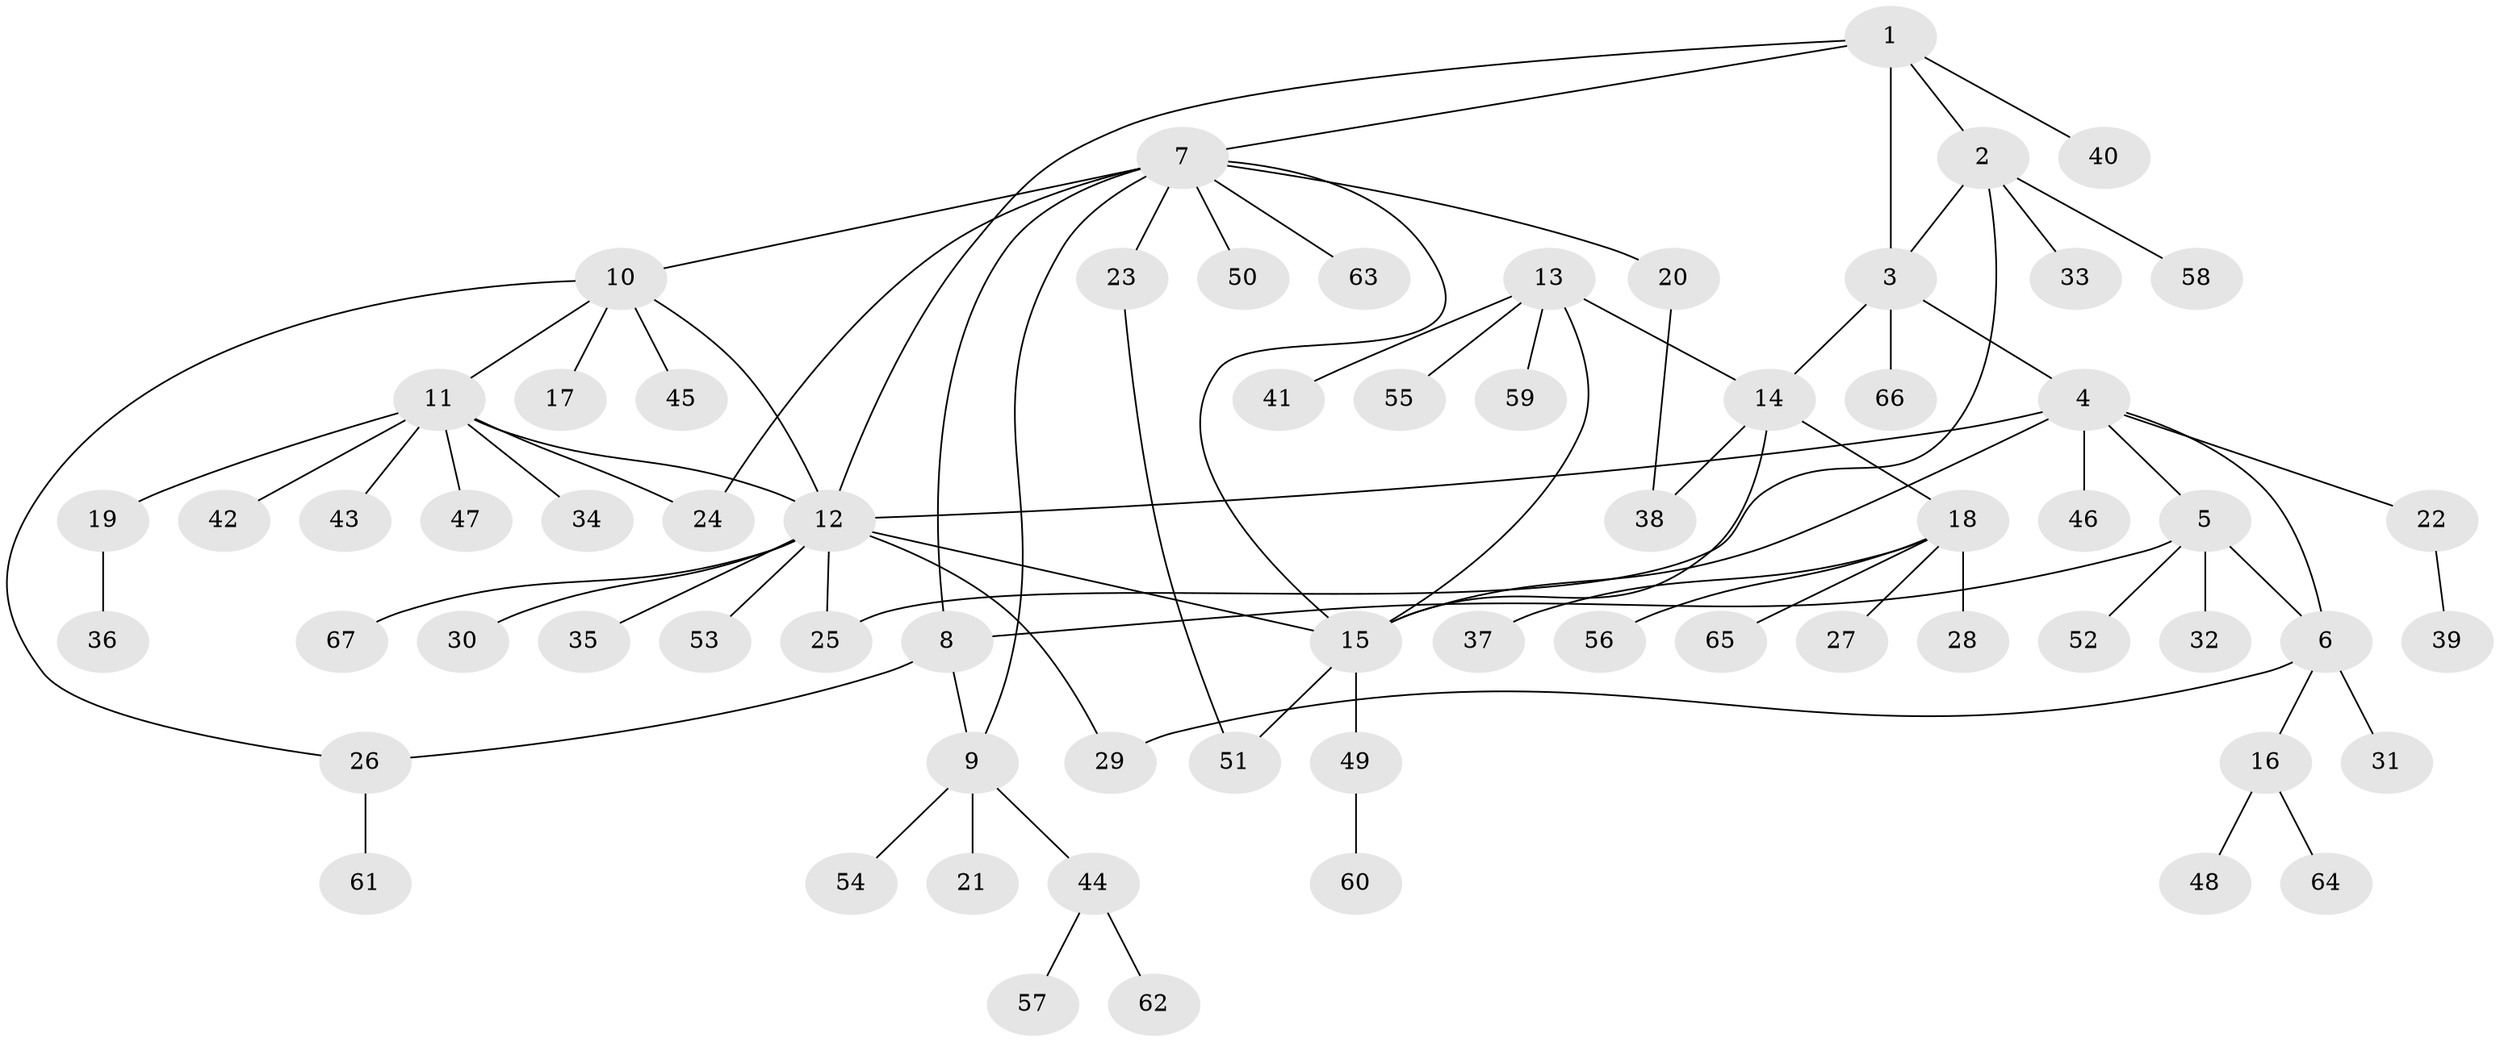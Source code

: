 // coarse degree distribution, {10: 0.025, 8: 0.05, 7: 0.05, 1: 0.725, 5: 0.025, 6: 0.05, 2: 0.075}
// Generated by graph-tools (version 1.1) at 2025/58/03/04/25 21:58:57]
// undirected, 67 vertices, 83 edges
graph export_dot {
graph [start="1"]
  node [color=gray90,style=filled];
  1;
  2;
  3;
  4;
  5;
  6;
  7;
  8;
  9;
  10;
  11;
  12;
  13;
  14;
  15;
  16;
  17;
  18;
  19;
  20;
  21;
  22;
  23;
  24;
  25;
  26;
  27;
  28;
  29;
  30;
  31;
  32;
  33;
  34;
  35;
  36;
  37;
  38;
  39;
  40;
  41;
  42;
  43;
  44;
  45;
  46;
  47;
  48;
  49;
  50;
  51;
  52;
  53;
  54;
  55;
  56;
  57;
  58;
  59;
  60;
  61;
  62;
  63;
  64;
  65;
  66;
  67;
  1 -- 2;
  1 -- 3;
  1 -- 7;
  1 -- 12;
  1 -- 40;
  2 -- 3;
  2 -- 25;
  2 -- 33;
  2 -- 58;
  3 -- 4;
  3 -- 14;
  3 -- 66;
  4 -- 5;
  4 -- 6;
  4 -- 12;
  4 -- 15;
  4 -- 22;
  4 -- 46;
  5 -- 6;
  5 -- 8;
  5 -- 32;
  5 -- 52;
  6 -- 16;
  6 -- 29;
  6 -- 31;
  7 -- 8;
  7 -- 9;
  7 -- 10;
  7 -- 15;
  7 -- 20;
  7 -- 23;
  7 -- 24;
  7 -- 50;
  7 -- 63;
  8 -- 9;
  8 -- 26;
  9 -- 21;
  9 -- 44;
  9 -- 54;
  10 -- 11;
  10 -- 12;
  10 -- 17;
  10 -- 26;
  10 -- 45;
  11 -- 12;
  11 -- 19;
  11 -- 24;
  11 -- 34;
  11 -- 42;
  11 -- 43;
  11 -- 47;
  12 -- 15;
  12 -- 25;
  12 -- 29;
  12 -- 30;
  12 -- 35;
  12 -- 53;
  12 -- 67;
  13 -- 14;
  13 -- 15;
  13 -- 41;
  13 -- 55;
  13 -- 59;
  14 -- 15;
  14 -- 18;
  14 -- 38;
  15 -- 49;
  15 -- 51;
  16 -- 48;
  16 -- 64;
  18 -- 27;
  18 -- 28;
  18 -- 37;
  18 -- 56;
  18 -- 65;
  19 -- 36;
  20 -- 38;
  22 -- 39;
  23 -- 51;
  26 -- 61;
  44 -- 57;
  44 -- 62;
  49 -- 60;
}
